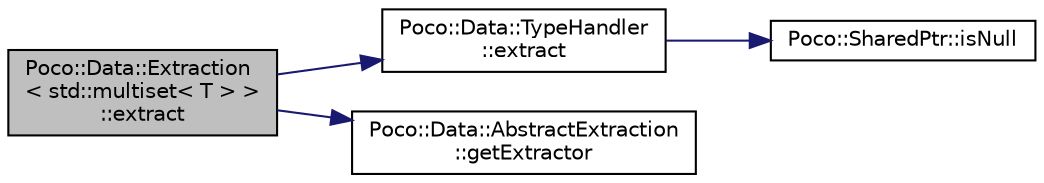 digraph "Poco::Data::Extraction&lt; std::multiset&lt; T &gt; &gt;::extract"
{
 // LATEX_PDF_SIZE
  edge [fontname="Helvetica",fontsize="10",labelfontname="Helvetica",labelfontsize="10"];
  node [fontname="Helvetica",fontsize="10",shape=record];
  rankdir="LR";
  Node1 [label="Poco::Data::Extraction\l\< std::multiset\< T \> \>\l::extract",height=0.2,width=0.4,color="black", fillcolor="grey75", style="filled", fontcolor="black",tooltip="Returns the upper limit on number of rows that the extraction will handle."];
  Node1 -> Node2 [color="midnightblue",fontsize="10",style="solid"];
  Node2 [label="Poco::Data::TypeHandler\l::extract",height=0.2,width=0.4,color="black", fillcolor="white", style="filled",URL="$classPoco_1_1Data_1_1TypeHandler.html#ad177791e2939d369db0e48426879070b",tooltip=" "];
  Node2 -> Node3 [color="midnightblue",fontsize="10",style="solid"];
  Node3 [label="Poco::SharedPtr::isNull",height=0.2,width=0.4,color="black", fillcolor="white", style="filled",URL="$classPoco_1_1SharedPtr.html#af04598ca0ecf598802c144836cfd3b5a",tooltip=" "];
  Node1 -> Node4 [color="midnightblue",fontsize="10",style="solid"];
  Node4 [label="Poco::Data::AbstractExtraction\l::getExtractor",height=0.2,width=0.4,color="black", fillcolor="white", style="filled",URL="$classPoco_1_1Data_1_1AbstractExtraction.html#a2fc343eefa1107f53f3fe39c169a5f5b",tooltip="Sets the class used for extracting the data. Does not take ownership of the pointer."];
}
